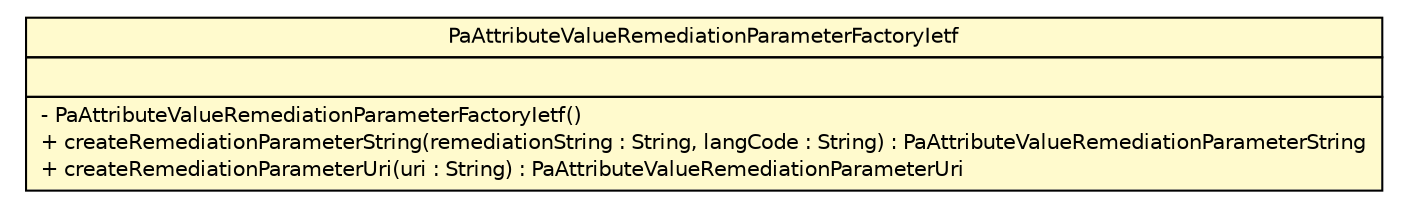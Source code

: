 #!/usr/local/bin/dot
#
# Class diagram 
# Generated by UMLGraph version R5_6 (http://www.umlgraph.org/)
#

digraph G {
	edge [fontname="Helvetica",fontsize=10,labelfontname="Helvetica",labelfontsize=10];
	node [fontname="Helvetica",fontsize=10,shape=plaintext];
	nodesep=0.25;
	ranksep=0.5;
	// org.ietf.nea.pa.attribute.util.PaAttributeValueRemediationParameterFactoryIetf
	c81050 [label=<<table title="org.ietf.nea.pa.attribute.util.PaAttributeValueRemediationParameterFactoryIetf" border="0" cellborder="1" cellspacing="0" cellpadding="2" port="p" bgcolor="lemonChiffon" href="./PaAttributeValueRemediationParameterFactoryIetf.html">
		<tr><td><table border="0" cellspacing="0" cellpadding="1">
<tr><td align="center" balign="center"> PaAttributeValueRemediationParameterFactoryIetf </td></tr>
		</table></td></tr>
		<tr><td><table border="0" cellspacing="0" cellpadding="1">
<tr><td align="left" balign="left">  </td></tr>
		</table></td></tr>
		<tr><td><table border="0" cellspacing="0" cellpadding="1">
<tr><td align="left" balign="left"> - PaAttributeValueRemediationParameterFactoryIetf() </td></tr>
<tr><td align="left" balign="left"> + createRemediationParameterString(remediationString : String, langCode : String) : PaAttributeValueRemediationParameterString </td></tr>
<tr><td align="left" balign="left"> + createRemediationParameterUri(uri : String) : PaAttributeValueRemediationParameterUri </td></tr>
		</table></td></tr>
		</table>>, URL="./PaAttributeValueRemediationParameterFactoryIetf.html", fontname="Helvetica", fontcolor="black", fontsize=10.0];
}

